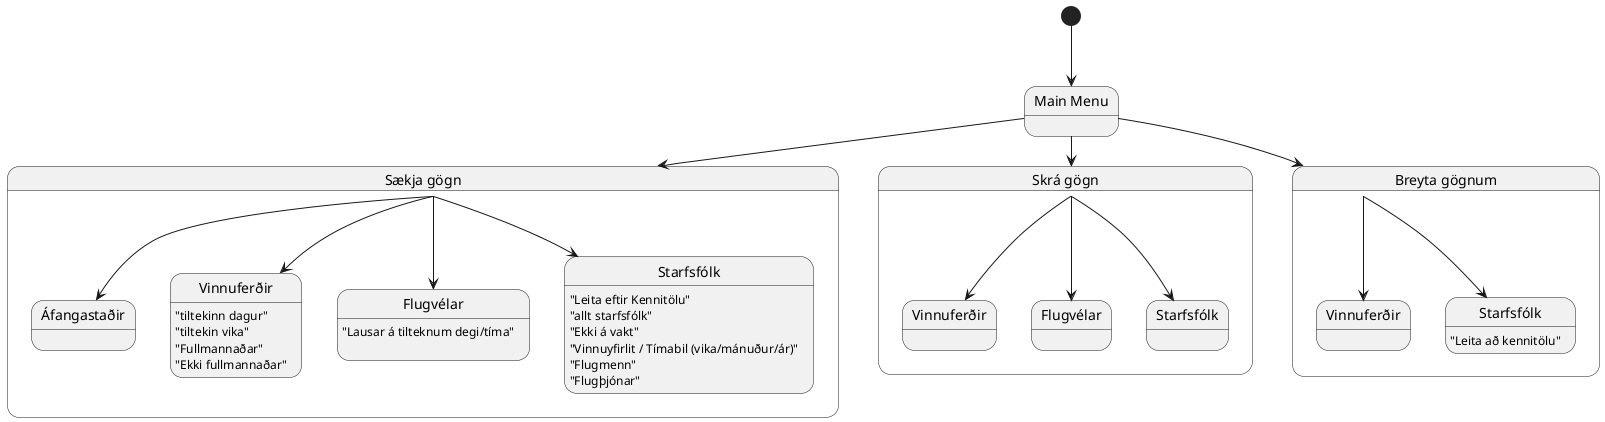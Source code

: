 @startuml

state "Main Menu" as Main
state "Sækja gögn" as Sækja
state "Skrá gögn" as Skrá
state "Breyta gögnum" as Breyta

[*] --> Main

Main --> Sækja
Main --> Skrá
Main --> Breyta

state Sækja {
  state "Starfsfólk" as getStaff
    getStaff : "Leita eftir Kennitölu"
    getStaff : "allt starfsfólk"
    getStaff : "Ekki á vakt"
    getStaff : "Vinnuyfirlit / Tímabil (vika/mánuður/ár)"
    getStaff : "Flugmenn"
    getStaff : "Flugþjónar"
  state "Flugvélar" as getPlanes
    getPlanes : "Lausar á tilteknum degi/tíma"
    getPlanes : 
  state "Vinnuferðir" as getTrips
    getTrips : "tiltekinn dagur"
    getTrips : "tiltekin vika"
    getTrips : "Fullmannaðar"
    getTrips : "Ekki fullmannaðar"
  state "Áfangastaðir" as getPlaces
  Sækja --> getStaff
  Sækja --> getPlanes
  Sækja --> getTrips
  Sækja --> getPlaces
}

state Skrá{
  state "Starfsfólk" as addStaff
  state "Flugvélar" as addPlanes
  state "Vinnuferðir" as addTrips
  Skrá --> addStaff 
  Skrá --> addPlanes
  Skrá --> addTrips
}

state Breyta{
  state "Starfsfólk" as updateStaff
    updateStaff : "Leita að kennitölu"
  state "Vinnuferðir" as updateTrips
  Breyta --> updateStaff 
  Breyta --> updateTrips
}

@enduml